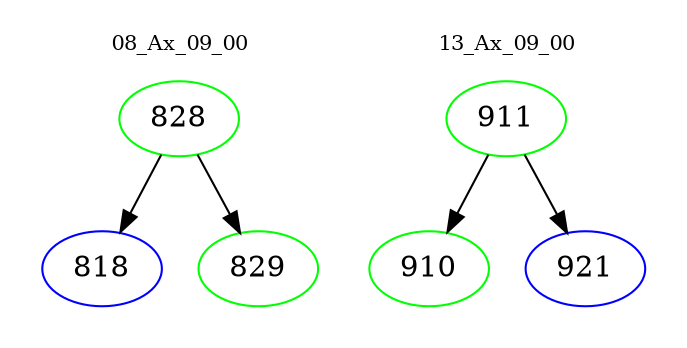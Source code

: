 digraph{
subgraph cluster_0 {
color = white
label = "08_Ax_09_00";
fontsize=10;
T0_828 [label="828", color="green"]
T0_828 -> T0_818 [color="black"]
T0_818 [label="818", color="blue"]
T0_828 -> T0_829 [color="black"]
T0_829 [label="829", color="green"]
}
subgraph cluster_1 {
color = white
label = "13_Ax_09_00";
fontsize=10;
T1_911 [label="911", color="green"]
T1_911 -> T1_910 [color="black"]
T1_910 [label="910", color="green"]
T1_911 -> T1_921 [color="black"]
T1_921 [label="921", color="blue"]
}
}
